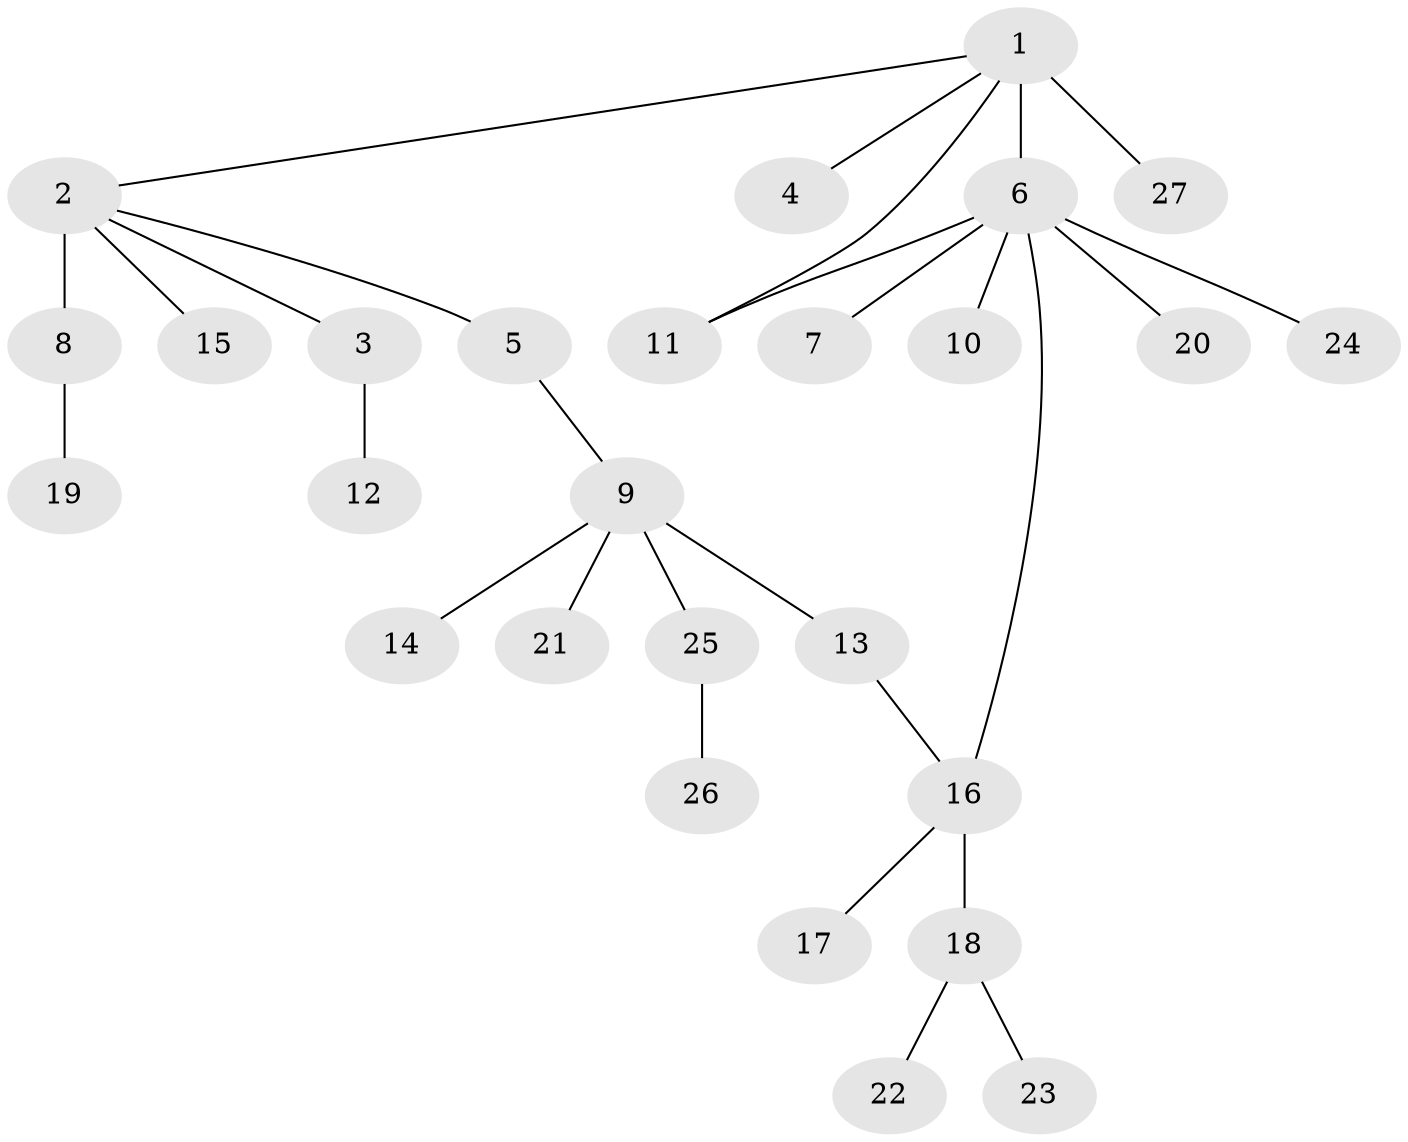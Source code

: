 // original degree distribution, {8: 0.023529411764705882, 16: 0.011764705882352941, 5: 0.023529411764705882, 2: 0.16470588235294117, 6: 0.011764705882352941, 1: 0.6705882352941176, 11: 0.011764705882352941, 3: 0.058823529411764705, 9: 0.011764705882352941, 4: 0.011764705882352941}
// Generated by graph-tools (version 1.1) at 2025/50/03/04/25 22:50:07]
// undirected, 27 vertices, 28 edges
graph export_dot {
  node [color=gray90,style=filled];
  1;
  2;
  3;
  4;
  5;
  6;
  7;
  8;
  9;
  10;
  11;
  12;
  13;
  14;
  15;
  16;
  17;
  18;
  19;
  20;
  21;
  22;
  23;
  24;
  25;
  26;
  27;
  1 -- 2 [weight=1.0];
  1 -- 4 [weight=1.0];
  1 -- 6 [weight=1.0];
  1 -- 11 [weight=1.0];
  1 -- 27 [weight=3.0];
  2 -- 3 [weight=1.0];
  2 -- 5 [weight=1.0];
  2 -- 8 [weight=11.0];
  2 -- 15 [weight=1.0];
  3 -- 12 [weight=1.0];
  5 -- 9 [weight=1.0];
  6 -- 7 [weight=1.0];
  6 -- 10 [weight=1.0];
  6 -- 11 [weight=1.0];
  6 -- 16 [weight=1.0];
  6 -- 20 [weight=3.0];
  6 -- 24 [weight=1.0];
  8 -- 19 [weight=1.0];
  9 -- 13 [weight=2.0];
  9 -- 14 [weight=1.0];
  9 -- 21 [weight=1.0];
  9 -- 25 [weight=1.0];
  13 -- 16 [weight=1.0];
  16 -- 17 [weight=1.0];
  16 -- 18 [weight=4.0];
  18 -- 22 [weight=1.0];
  18 -- 23 [weight=1.0];
  25 -- 26 [weight=3.0];
}
